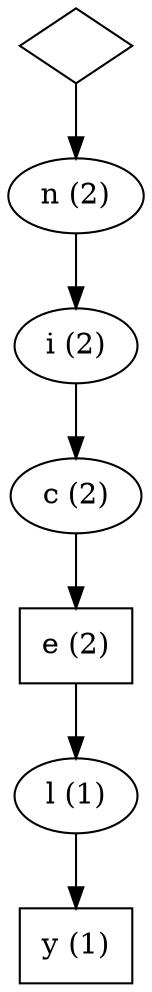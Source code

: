 digraph G {
10 [label=" ", shape=diamond];
11 [label="n (2)"];
12 [label="i (2)"];
13 [label="c (2)"];
14 [label="e (2)", shape=box];
15 [label="l (1)"];
16 [label="y (1)", shape=box];
10 -> 11
11 -> 12
12 -> 13
13 -> 14
14 -> 15
15 -> 16
}